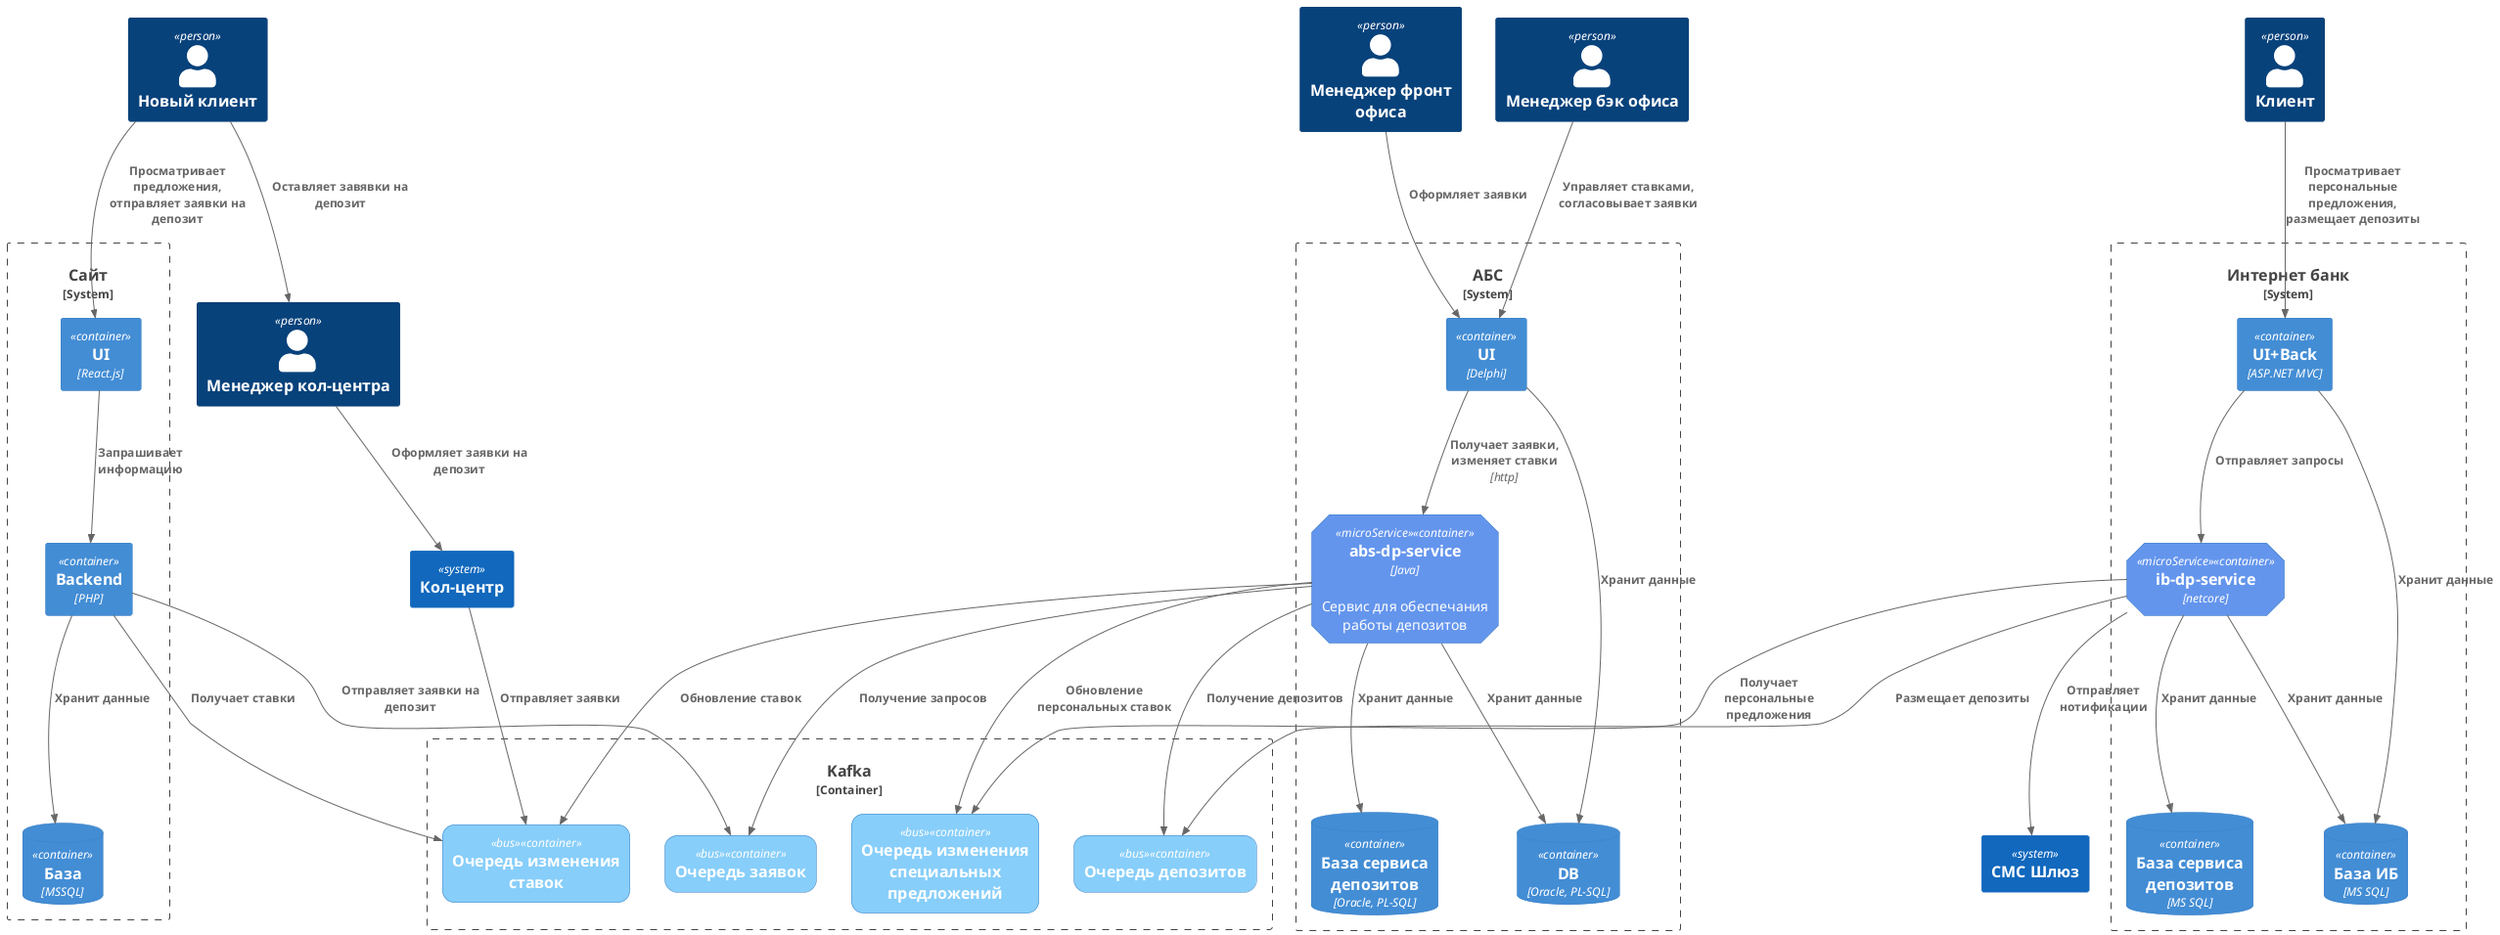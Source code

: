 @startuml
!include <C4/C4_Container>
AddContainerTag("db", $sprite="database_server", $legendText="database container")
AddElementTag("storage", $shape=RoundedBoxShape(), $bgColor="lightSkyBlue", $fontColor="white")
AddElementTag("bus", $shape=RoundedBoxShape(), $bgColor="lightSkyBlue", $fontColor="white")
AddElementTag("microService", $shape=EightSidedShape(), $bgColor="CornflowerBlue", $fontColor="white", $legendText="micro service (eight sided)")

Person(newclient, "Новый клиент")
Person(client, "Клиент")
Person(csManager, "Менеджер кол-центра")
Person(frontManager, "Менеджер фронт офиса")
Person(backManager, "Менеджер бэк офиса")

System_Boundary(site, "Сайт", "") {
  Container(siteui, "UI", "React.js")  
  Container(sitebackend, "Backend", "PHP")  
  ContainerDb(sitedb, "База", "MSSQL")  
}



System_Boundary(ib, "Интернет банк", "") {
  Container(ibui, "UI+Back", "ASP.NET MVC")  
  Container(ibdp, "ib-dp-service", "netcore","",$tags="microService")  
  ContainerDb(ibdb, "База ИБ", "MS SQL")  
  ContainerDb(ibdbdp, "База сервиса депозитов", "MS SQL")  
}

System_Boundary(abs, "АБС", "") {
  Container(absui, "UI", "Delphi")
  Container(absdpapi, "abs-dp-service", "Java", "Сервис для обеспечания работы депозитов", $tags="microService")
  ContainerDb(absdb, "DB", "Oracle, PL-SQL")
  ContainerDb(absdbdp, "База сервиса депозитов", "Oracle, PL-SQL")
}

Container_Boundary(bus, "Kafka") {
  Container(bus_rates, "Очередь изменения ставок","", $tags = "bus")
  Container(bus_rates_personal, "Очередь изменения специальных предложений","", $tags = "bus")
  Container(bus_requests, "Очередь заявок","", $tags = "bus")
  Container(bus_requests_dp, "Очередь депозитов","", $tags = "bus")
}

System(callCenter, "Кол-центр")
System(smsGateway, "СМС Шлюз")


Rel(newclient, siteui, "Просматривает предложения, отправляет заявки на депозит")
Rel(siteui, sitebackend, "Запрашивает информацию")
Rel(sitebackend, sitedb , "Хранит данные")
Rel(sitebackend, bus_rates , "Получает ставки")
Rel(sitebackend, bus_requests , "Отправляет заявки на депозит")

Rel(newclient, csManager, "Оставляет завявки на депозит")
Rel(csManager, callCenter, "Оформляет заявки на депозит")

Rel(client, ibui, "Просматривает персональные предложения, размещает депозиты")
Rel(ibui, ibdb, "Хранит данные")
Rel(ibdp, ibdb, "Хранит данные")
Rel(ibdp, ibdbdp, "Хранит данные")
Rel(ibui, ibdp, "Отправляет запросы")
Rel(ibdp, bus_rates_personal, "Получает персональные предложения")
Rel(ibdp, bus_requests_dp, "Размещает депозиты")
Rel(ibdp, smsGateway, "Отправляет нотификации")

Rel(callCenter, bus_rates, "Отправляет заявки")

Rel(absui, absdb, "Хранит данные")
Rel(absdpapi, absdb, "Хранит данные")
Rel(absdpapi, absdbdp, "Хранит данные")
Rel(absui, absdpapi, "Получает заявки, изменяет ставки", "http")
Rel(absdpapi, bus_rates, "Обновление ставок")
Rel(absdpapi, bus_rates_personal, "Обновление персональных ставок")
Rel(absdpapi, bus_requests_dp, "Получение депозитов")
Rel(absdpapi, bus_requests, "Получение запросов")

Rel(backManager, absui, "Управляет ставками, согласовывает заявки")

Rel(frontManager, absui, "Оформляет заявки")

@enduml 